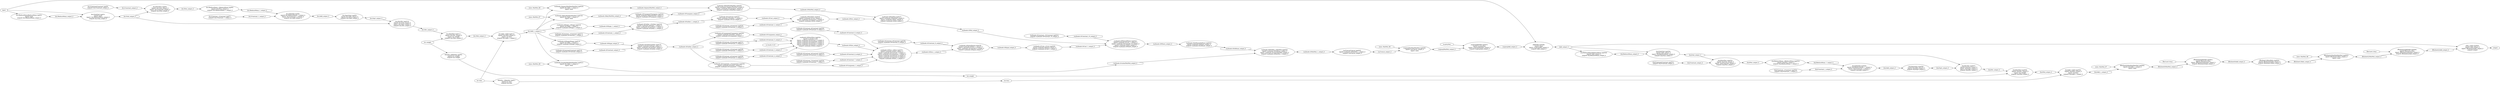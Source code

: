 digraph main_graph {
	graph [bb="0,0,22808,918.21",
		rankdir=LR
	];
	node [label="\N"];
	"Identity_0/Identity (op#0)\n input0 ln1.weight\n output0 ln2.weight"	[URL="javascript:alert('')",
		height=1.1294,
		pos="4154.3,222.66",
		width=3.0838];
	"ln2.weight0"	[height=0.5,
		label="ln2.weight",
		pos="8816.7,101.66",
		shape=octagon,
		width=1.5132];
	"Identity_0/Identity (op#0)\n input0 ln1.weight\n output0 ln2.weight" -> "ln2.weight0"	[pos="e,8761.8,102.69 4232.4,193.56 4328.2,160.08 4497.3,109.66 4647.1,109.66 4647.1,109.66 4647.1,109.66 8111.6,109.66 8346.9,109.66 \
8626.5,105.14 8750.7,102.89"];
	"ln1.weight0"	[height=0.5,
		label="ln1.weight",
		pos="3914.3,446.66",
		shape=octagon,
		width=1.5132];
	"ln1.weight0" -> "Identity_0/Identity (op#0)\n input0 ln1.weight\n output0 ln2.weight"	[pos="e,4112.7,260.83 3934.8,428.33 3971.6,393.71 4052.2,317.79 4104.6,268.5"];
	"/ln1/Mul/Mul (op#11)\n input0 /ln1/Div_output_0\n input1 ln1.weight\n output0 /ln1/Mul_output_0"	[URL="javascript:alert('')",
		height=1.4535,
		pos="4154.3,528.66",
		width=3.29];
	"ln1.weight0" -> "/ln1/Mul/Mul (op#11)\n input0 /ln1/Div_output_0\n input1 ln1.weight\n output0 /ln1/Mul_output_0"	[pos="e,4060,496.51 3953.3,459.74 3979.4,468.72 4015.3,481.09 4049.5,492.88"];
	"/ln2/Mul/Mul (op#58)\n input0 /ln2/Div_output_0\n input1 ln2.weight\n output0 /ln2/Mul_output_0"	[URL="javascript:alert('')",
		height=1.4535,
		pos="18380,143.66",
		width=3.29];
	"ln2.weight0" -> "/ln2/Mul/Mul (op#58)\n input0 /ln2/Div_output_0\n input1 ln2.weight\n output0 /ln2/Mul_output_0"	[pos="e,18267,128.14 8871.3,101.66 8983.9,101.66 9253.2,101.66 9479.1,101.66 9479.1,101.66 9479.1,101.66 17904,101.66 18024,101.66 18160,\
115.09 18256,126.76"];
	"Identity_1/Identity (op#1)\n input0 ln1.bias\n output0 ln2.bias"	[URL="javascript:alert('')",
		height=1.1294,
		pos="4648.1,40.659",
		width=3.0838];
	"ln2.bias0"	[height=0.5,
		label="ln2.bias",
		pos="9143.6,51.659",
		shape=octagon,
		width=1.2054];
	"Identity_1/Identity (op#1)\n input0 ln1.bias\n output0 ln2.bias" -> "ln2.bias0"	[pos="e,9100,51.231 4759.2,42.797 4874.9,44.855 5062,47.659 5223.5,47.659 5223.5,47.659 5223.5,47.659 8468.7,47.659 8699.4,47.659 8974.6,\
50.033 9088.9,51.123"];
	"ln1.bias0"	[height=0.5,
		label="ln1.bias",
		pos="4396.4,52.659",
		shape=octagon,
		width=1.2054];
	"ln1.bias0" -> "Identity_1/Identity (op#1)\n input0 ln1.bias\n output0 ln2.bias"	[pos="e,4537.7,45.916 4440.1,50.609 4464.1,49.456 4495.4,47.951 4526.4,46.463"];
	"/ln1/Add_1/Add (op#12)\n input0 /ln1/Mul_output_0\n input1 ln1.bias\n output0 /ln1/Add_1_output_0"	[URL="javascript:alert('')",
		height=1.4535,
		pos="4648.1,528.66",
		width=3.5552];
	"ln1.bias0" -> "/ln1/Add_1/Add (op#12)\n input0 /ln1/Mul_output_0\n input1 ln1.bias\n output0 /ln1/Add_1_output_0"	[pos="e,4620.2,477.27 4407.1,71.027 4441.2,136.16 4557.6,357.99 4614.8,467.07"];
	"/ln2/Add_1/Add (op#59)\n input0 /ln2/Mul_output_0\n input1 ln2.bias\n output0 /ln2/Add_1_output_0"	[URL="javascript:alert('')",
		height=1.4535,
		pos="18874,143.66",
		width=3.5552];
	"ln2.bias0" -> "/ln2/Add_1/Add (op#59)\n input0 /ln2/Mul_output_0\n input1 ln2.bias\n output0 /ln2/Add_1_output_0"	[pos="e,18768,114.3 9187.5,52.284 9296.8,53.821 9594.5,57.659 9842.7,57.659 9842.7,57.659 9842.7,57.659 18381,57.659 18511,57.659 18658,\
87.138 18757,111.58"];
	"/ln1/ReduceMean/ReduceMean (op#2)\n input0 input\n output0 /ln1/ReduceMean_output_0"	[URL="javascript:alert('')",
		height=1.1294,
		pos="262.03,814.66",
		width=4.4833];
	"/ln1/ReduceMean_output_00"	[height=0.5,
		label="/ln1/ReduceMean_output_0",
		pos="583.15,803.66",
		shape=octagon,
		width=3.4367];
	"/ln1/ReduceMean/ReduceMean (op#2)\n input0 input\n output0 /ln1/ReduceMean_output_0" -> "/ln1/ReduceMean_output_00"	[pos="e,459.29,807.89 422.12,809.17 430.8,808.88 439.49,808.58 448.08,808.28"];
	input0	[height=0.5,
		label=input,
		pos="32.315,814.66",
		shape=octagon,
		width=0.89765];
	input0 -> "/ln1/ReduceMean/ReduceMean (op#2)\n input0 input\n output0 /ln1/ReduceMean_output_0"	[pos="e,100.6,814.66 64.978,814.66 72.196,814.66 80.357,814.66 89.148,814.66"];
	"/ln1/Sub/Sub (op#3)\n input0 input\n input1 /ln1/ReduceMean_output_0\n output0 /ln1/Sub_output_0"	[URL="javascript:alert('')",
		height=1.4535,
		pos="891.01,745.66",
		width=4.115];
	input0 -> "/ln1/Sub/Sub (op#3)\n input0 input\n input1 /ln1/ReduceMean_output_0\n output0 /ln1/Sub_output_0"	[pos="e,754.73,724.67 49.313,798.24 61.987,786.45 80.808,771.48 100.63,764.66 314.93,690.91 581.66,704.49 743.72,723.36"];
	"/Add/Add (op#48)\n input0 input\n input1 /sa/proj/Add_output_0\n output0 /Add_output_0"	[URL="javascript:alert('')",
		height=1.4535,
		pos="13964,446.66",
		width=3.5404];
	input0 -> "/Add/Add (op#48)\n input0 input\n input1 /sa/proj/Add_output_0\n output0 /Add_output_0"	[pos="e,13935,497.75 49.73,830.91 62.479,842.44 81.207,857.17 100.63,864.66 301.25,942.03 367.12,911.66 582.15,911.66 582.15,911.66 582.15,\
911.66 13418,911.66 13664,911.66 13855,633.8 13929,507.66"];
	"/ln1/ReduceMean_output_00" -> "/ln1/Sub/Sub (op#3)\n input0 input\n input1 /ln1/ReduceMean_output_0\n output0 /ln1/Sub_output_0"	[pos="e,759.89,770.33 660.93,789.1 687.65,784.03 718.52,778.18 748.78,772.44"];
	"/ln1/Sub_output_00"	[height=0.5,
		label="/ln1/Sub_output_0",
		pos="1181.1,745.66",
		shape=octagon,
		width=2.3903];
	"/ln1/Sub/Sub (op#3)\n input0 input\n input1 /ln1/ReduceMean_output_0\n output0 /ln1/Sub_output_0" -> "/ln1/Sub_output_00"	[pos="e,1094.8,745.66 1039.4,745.66 1054.4,745.66 1069.3,745.66 1083.6,745.66"];
	"/ln1/Pow/Pow (op#5)\n input0 /ln1/Sub_output_0\n input1 /ln1/Constant_output_0\n output0 /ln1/Pow_output_0"	[URL="javascript:alert('')",
		height=1.4535,
		pos="1454.3,823.66",
		width=3.6436];
	"/ln1/Sub_output_00" -> "/ln1/Pow/Pow (op#5)\n input0 /ln1/Sub_output_0\n input1 /ln1/Constant_output_0\n output0 /ln1/Pow_output_0"	[pos="e,1347.1,793.11 1233.8,760.51 1262.8,768.87 1300.3,779.65 1336.1,789.94"];
	"/ln1/Div/Div (op#10)\n input0 /ln1/Sub_output_0\n input1 /ln1/Sqrt_output_0\n output0 /ln1/Div_output_0"	[URL="javascript:alert('')",
		height=1.4535,
		pos="3676.5,667.66",
		width=3.2311];
	"/ln1/Sub_output_00" -> "/ln1/Div/Div (op#10)\n input0 /ln1/Sub_output_0\n input1 /ln1/Sqrt_output_0\n output0 /ln1/Div_output_0"	[pos="e,3560,667.66 1238.2,731.8 1334.1,709.39 1535.7,667.66 1708.7,667.66 1708.7,667.66 1708.7,667.66 3197,667.66 3316.3,667.66 3452.3,\
667.66 3548.7,667.66"];
	"/ln1/Constant/Constant (op#4)\n output0 /ln1/Constant_output_0"	[URL="javascript:alert('')",
		height=0.80532,
		pos="891.01,844.66",
		width=3.7761];
	"/ln1/Constant_output_00"	[height=0.5,
		label="/ln1/Constant_output_0",
		pos="1181.1,833.66",
		shape=octagon,
		width=2.9443];
	"/ln1/Constant/Constant (op#4)\n output0 /ln1/Constant_output_0" -> "/ln1/Constant_output_00"	[pos="e,1074.8,837.68 1025.1,839.58 1037.9,839.09 1050.7,838.6 1063.3,838.12"];
	"/ln1/Constant_output_00" -> "/ln1/Pow/Pow (op#5)\n input0 /ln1/Sub_output_0\n input1 /ln1/Constant_output_0\n output0 /ln1/Pow_output_0"	[pos="e,1323.2,828.46 1287.4,829.78 1295.5,829.48 1303.7,829.18 1312,828.87"];
	"/ln1/Pow_output_00"	[height=0.5,
		label="/ln1/Pow_output_0",
		pos="1709.7,823.66",
		shape=octagon,
		width=2.4519];
	"/ln1/Pow/Pow (op#5)\n input0 /ln1/Sub_output_0\n input1 /ln1/Constant_output_0\n output0 /ln1/Pow_output_0" -> "/ln1/Pow_output_00"	[pos="e,1621.2,823.66 1585.7,823.66 1593.8,823.66 1601.8,823.66 1609.7,823.66"];
	"/ln1/ReduceMean_1/ReduceMean (op#6)\n input0 /ln1/Pow_output_0\n output0 /ln1/ReduceMean_1_output_0"	[URL="javascript:alert('')",
		height=1.1294,
		pos="2004.9,823.66",
		width=4.7484];
	"/ln1/Pow_output_00" -> "/ln1/ReduceMean_1/ReduceMean (op#6)\n input0 /ln1/Pow_output_0\n output0 /ln1/ReduceMean_1_output_0"	[pos="e,1833.6,823.66 1798.3,823.66 1806.1,823.66 1814.1,823.66 1822.3,823.66"];
	"/ln1/ReduceMean_1_output_00"	[height=0.5,
		label="/ln1/ReduceMean_1_output_0",
		pos="2345.6,812.66",
		shape=octagon,
		width=3.7137];
	"/ln1/ReduceMean_1/ReduceMean (op#6)\n input0 /ln1/Pow_output_0\n output0 /ln1/ReduceMean_1_output_0" -> "/ln1/ReduceMean_1_output_00"	[pos="e,2211.8,816.97 2174.8,818.17 2183.3,817.9 2191.9,817.62 2200.3,817.34"];
	"/ln1/Add/Add (op#8)\n input0 /ln1/ReduceMean_1_output_0\n input1 /ln1/Constant_1_output_0\n output0 /ln1/Add_output_0"	[URL="javascript:alert('')",
		height=1.4535,
		pos="2673,747.66",
		width=4.3801];
	"/ln1/ReduceMean_1_output_00" -> "/ln1/Add/Add (op#8)\n input0 /ln1/ReduceMean_1_output_0\n input1 /ln1/Constant_1_output_0\n output0 /ln1/Add_output_0"	[pos="e,2537.2,774.59 2423.7,797.25 2454.4,791.11 2490.9,783.83 2526.2,776.77"];
	"/ln1/Constant_1/Constant (op#7)\n output0 /ln1/Constant_1_output_0"	[URL="javascript:alert('')",
		height=0.80532,
		pos="2004.9,735.66",
		width=4.0413];
	"/ln1/Constant_1_output_00"	[height=0.5,
		label="/ln1/Constant_1_output_0",
		pos="2345.6,741.66",
		shape=octagon,
		width=3.2213];
	"/ln1/Constant_1/Constant (op#7)\n output0 /ln1/Constant_1_output_0" -> "/ln1/Constant_1_output_00"	[pos="e,2229.3,739.62 2150.1,738.21 2172.6,738.61 2195.7,739.02 2217.8,739.41"];
	"/ln1/Constant_1_output_00" -> "/ln1/Add/Add (op#8)\n input0 /ln1/ReduceMean_1_output_0\n input1 /ln1/Constant_1_output_0\n output0 /ln1/Add_output_0"	[pos="e,2515.1,744.77 2461.8,743.78 2475.4,744.03 2489.5,744.29 2503.7,744.56"];
	"/ln1/Add_output_00"	[height=0.5,
		label="/ln1/Add_output_0",
		pos="2954.4,742.66",
		shape=octagon,
		width=2.4365];
	"/ln1/Add/Add (op#8)\n input0 /ln1/ReduceMean_1_output_0\n input1 /ln1/Constant_1_output_0\n output0 /ln1/Add_output_0" -> "/ln1/Add_output_00"	[pos="e,2866.5,744.21 2830.8,744.85 2839,744.71 2847.1,744.56 2855,744.42"];
	"/ln1/Sqrt/Sqrt (op#9)\n input0 /ln1/Add_output_0\n output0 /ln1/Sqrt_output_0"	[URL="javascript:alert('')",
		height=1.1294,
		pos="3196,739.66",
		width=3.2753];
	"/ln1/Add_output_00" -> "/ln1/Sqrt/Sqrt (op#9)\n input0 /ln1/Add_output_0\n output0 /ln1/Sqrt_output_0"	[pos="e,3077.9,741.12 3042.5,741.57 3050.4,741.47 3058.4,741.37 3066.5,741.27"];
	"/ln1/Sqrt_output_00"	[height=0.5,
		label="/ln1/Sqrt_output_0",
		pos="3437.1,722.66",
		shape=octagon,
		width=2.4211];
	"/ln1/Sqrt/Sqrt (op#9)\n input0 /ln1/Add_output_0\n output0 /ln1/Sqrt_output_0" -> "/ln1/Sqrt_output_00"	[pos="e,3349.6,728.8 3312,731.48 3320.8,730.86 3329.6,730.23 3338.3,729.61"];
	"/ln1/Sqrt_output_00" -> "/ln1/Div/Div (op#10)\n input0 /ln1/Sub_output_0\n input1 /ln1/Sqrt_output_0\n output0 /ln1/Div_output_0"	[pos="e,3572.7,691.49 3496.8,709.06 3516.5,704.5 3539.2,699.24 3561.6,694.03"];
	"/ln1/Div_output_00"	[height=0.5,
		label="/ln1/Div_output_0",
		pos="3914.3,641.66",
		shape=octagon,
		width=2.3749];
	"/ln1/Div/Div (op#10)\n input0 /ln1/Sub_output_0\n input1 /ln1/Sqrt_output_0\n output0 /ln1/Div_output_0" -> "/ln1/Div_output_00"	[pos="e,3833.1,650.5 3789.9,655.27 3800.6,654.09 3811.4,652.9 3821.9,651.74"];
	"/ln1/Div_output_00" -> "/ln1/Mul/Mul (op#11)\n input0 /ln1/Div_output_0\n input1 ln1.weight\n output0 /ln1/Mul_output_0"	[pos="e,4072.7,566.91 3952.8,623.88 3982.2,609.9 4024.5,589.83 4062.6,571.72"];
	"/ln1/Mul_output_00"	[height=0.5,
		label="/ln1/Mul_output_0",
		pos="4396.4,528.66",
		shape=octagon,
		width=2.4365];
	"/ln1/Mul/Mul (op#11)\n input0 /ln1/Div_output_0\n input1 ln1.weight\n output0 /ln1/Mul_output_0" -> "/ln1/Mul_output_00"	[pos="e,4308.5,528.66 4272.9,528.66 4281.1,528.66 4289.2,528.66 4297.3,528.66"];
	"/ln1/Mul_output_00" -> "/ln1/Add_1/Add (op#12)\n input0 /ln1/Mul_output_0\n input1 ln1.bias\n output0 /ln1/Add_1_output_0"	[pos="e,4520,528.66 4484.4,528.66 4492.4,528.66 4500.5,528.66 4508.8,528.66"];
	"/ln1/Add_1_output_00"	[height=0.5,
		label="/ln1/Add_1_output_0",
		pos="4909.8,610.66",
		shape=octagon,
		width=2.7135];
	"/ln1/Add_1/Add (op#12)\n input0 /ln1/Mul_output_0\n input1 ln1.bias\n output0 /ln1/Add_1_output_0" -> "/ln1/Add_1_output_00"	[pos="e,4857.6,594.49 4750.3,560.6 4782.9,570.88 4818,581.97 4846.9,591.09"];
	"/sa/heads.0/Shape/Shape (op#13)\n input0 /ln1/Add_1_output_0\n output0 /sa/heads.0/Shape_output_0"	[URL="javascript:alert('')",
		height=1.1294,
		pos="5224.5,457.66",
		width=4.2476];
	"/ln1/Add_1_output_00" -> "/sa/heads.0/Shape/Shape (op#13)\n input0 /ln1/Add_1_output_0\n output0 /sa/heads.0/Shape_output_0"	[pos="e,5105.3,483.37 4929.4,592.34 4953.7,569.38 4998.4,530.3 5043.5,507.66 5059.5,499.64 5076.9,492.76 5094.4,486.89"];
	"/sa/heads.0/Shape_1/Shape (op#16)\n input0 /ln1/Add_1_output_0\n output0 /sa/heads.0/Shape_1_output_0"	[URL="javascript:alert('')",
		height=1.1294,
		pos="5224.5,633.66",
		width=4.5127];
	"/ln1/Add_1_output_00" -> "/sa/heads.0/Shape_1/Shape (op#16)\n input0 /ln1/Add_1_output_0\n output0 /sa/heads.0/Shape_1_output_0"	[pos="e,5068,622.22 5007.6,617.78 5023.4,618.94 5040,620.16 5056.9,621.4"];
	"/sa/heads.0/key/MatMul/MatMul (op#19)\n input0 /ln1/Add_1_output_0\n input1 onnx"	[URL="javascript:alert('')",
		height=1.1294,
		pos="5224.5,732.66",
		width=4.8073];
	"/ln1/Add_1_output_00" -> "/sa/heads.0/key/MatMul/MatMul (op#19)\n input0 /ln1/Add_1_output_0\n input1 onnx"	[pos="e,5101.6,703.72 4939.6,629.12 4965.8,645.29 5006.1,668.53 5043.5,683.66 5058.6,689.79 5074.8,695.4 5091,700.47"];
	"/sa/heads.0/query/MatMul/MatMul (op#20)\n input0 /ln1/Add_1_output_0\n input1 onnx"	[URL="javascript:alert('')",
		height=1.1294,
		pos="5224.5,831.66",
		width=5.0283];
	"/ln1/Add_1_output_00" -> "/sa/heads.0/query/MatMul/MatMul (op#20)\n input0 /ln1/Add_1_output_0\n input1 onnx"	[pos="e,5082.3,806.41 4933.8,629.1 4955,646.97 4986.3,675.69 5007.5,705.66 5029.3,736.5 5014.6,758.33 5043.5,782.66 5052.1,789.93 5061.8,\
796.13 5071.9,801.42"];
	"/sa/heads.0/value/MatMul/MatMul (op#21)\n input0 /ln1/Add_1_output_0\n input1 onnx"	[URL="javascript:alert('')",
		height=1.1294,
		pos="5224.5,230.66",
		width=4.9989];
	"/ln1/Add_1_output_00" -> "/sa/heads.0/value/MatMul/MatMul (op#21)\n input0 /ln1/Add_1_output_0\n input1 onnx"	[pos="e,5135.4,266.4 4915.3,592.47 4927.9,544.49 4967.9,412.57 5043.5,331.66 5066.3,307.3 5096.3,287.31 5125.2,271.73"];
	"/sa/heads.0/Shape_output_00"	[height=0.5,
		label="/sa/heads.0/Shape_output_0",
		pos="5591.8,449.66",
		shape=octagon,
		width=3.4367];
	"/sa/heads.0/Shape/Shape (op#13)\n input0 /ln1/Add_1_output_0\n output0 /sa/heads.0/Shape_output_0" -> "/sa/heads.0/Shape_output_00"	[pos="e,5467.9,452.35 5377.3,454.34 5403.6,453.76 5430.7,453.16 5456.5,452.6"];
	"/sa/heads.0/Gather/Gather (op#15)\n input0 /sa/heads.0/Shape_output_0\n input1 /sa/heads.0/Constant_output_0\n output0 /sa/heads.0/\
Gather_output_0"	[URL="javascript:alert('')",
		height=1.4535,
		pos="5951.8,405.66",
		width=4.4096];
	"/sa/heads.0/Shape_output_00" -> "/sa/heads.0/Gather/Gather (op#15)\n input0 /sa/heads.0/Shape_output_0\n input1 /sa/heads.0/Constant_output_0\n output0 /sa/heads.0/\
Gather_output_0"	[pos="e,5802.3,423.91 5688.8,437.87 5720.2,434 5756.1,429.58 5791,425.29"];
	"/sa/heads.0/Constant/Constant (op#14)\n output0 /sa/heads.0/Constant_output_0"	[URL="javascript:alert('')",
		height=0.80532,
		pos="5224.5,369.66",
		width=4.5422];
	"/sa/heads.0/Constant_output_00"	[height=0.5,
		label="/sa/heads.0/Constant_output_0",
		pos="5591.8,378.66",
		shape=octagon,
		width=3.7445];
	"/sa/heads.0/Constant/Constant (op#14)\n output0 /sa/heads.0/Constant_output_0" -> "/sa/heads.0/Constant_output_00"	[pos="e,5456.6,375.35 5386.8,373.63 5406.3,374.11 5426.1,374.6 5445.4,375.08"];
	"/sa/heads.0/Constant_output_00" -> "/sa/heads.0/Gather/Gather (op#15)\n input0 /sa/heads.0/Shape_output_0\n input1 /sa/heads.0/Constant_output_0\n output0 /sa/heads.0/\
Gather_output_0"	[pos="e,5796.6,394.03 5716.3,387.97 5738.5,389.65 5762,391.42 5785.2,393.17"];
	"/sa/heads.0/Gather_output_00"	[height=0.5,
		label="/sa/heads.0/Gather_output_0",
		pos="6301.7,405.66",
		shape=octagon,
		width=3.5137];
	"/sa/heads.0/Gather/Gather (op#15)\n input0 /sa/heads.0/Shape_output_0\n input1 /sa/heads.0/Constant_output_0\n output0 /sa/heads.0/\
Gather_output_0" -> "/sa/heads.0/Gather_output_00"	[pos="e,6174.9,405.66 6110.9,405.66 6128.5,405.66 6146.4,405.66 6163.7,405.66"];
	"/sa/heads.0/Unsqueeze/Unsqueeze (op#30)\n input0 /sa/heads.0/Gather_output_0\n output0 /sa/heads.0/Unsqueeze_output_0"	[URL="javascript:alert('')",
		height=1.1294,
		pos="6663.3,544.66",
		width=4.881];
	"/sa/heads.0/Gather_output_00" -> "/sa/heads.0/Unsqueeze/Unsqueeze (op#30)\n input0 /sa/heads.0/Gather_output_0\n output0 /sa/heads.0/Unsqueeze_output_0"	[pos="e,6540.2,515.33 6334.1,424.09 6368.5,443.68 6425.8,474.55 6478,494.66 6494.4,500.97 6511.9,506.81 6529.4,512.1"];
	"/sa/heads.0/Unsqueeze_1/Unsqueeze (op#35)\n input0 /sa/heads.0/Gather_output_0\n output0 /sa/heads.0/Unsqueeze_1_output_0"	[URL="javascript:alert('')",
		height=1.1294,
		pos="6663.3,216.66",
		width=5.1462];
	"/sa/heads.0/Gather_output_00" -> "/sa/heads.0/Unsqueeze_1/Unsqueeze (op#35)\n input0 /sa/heads.0/Gather_output_0\n output0 /sa/heads.0/Unsqueeze_1_output_0"	[pos="e,6530.5,245.37 6320.4,387.47 6350.2,357.85 6413.5,299.23 6478,266.66 6491.2,259.99 6505.5,254.12 6519.9,248.98"];
	"/sa/heads.0/Shape_1_output_00"	[height=0.5,
		label="/sa/heads.0/Shape_1_output_0",
		pos="5591.8,633.66",
		shape=octagon,
		width=3.7137];
	"/sa/heads.0/Shape_1/Shape (op#16)\n input0 /ln1/Add_1_output_0\n output0 /sa/heads.0/Shape_1_output_0" -> "/sa/heads.0/Shape_1_output_00"	[pos="e,5457.9,633.66 5387.3,633.66 5407.1,633.66 5427.1,633.66 5446.5,633.66"];
	"/sa/heads.0/Gather_1/Gather (op#18)\n input0 /sa/heads.0/Shape_1_output_0\n input1 /sa/heads.0/Constant_1_output_0\n output0 /sa/\
heads.0/Gather_1_output_0"	[URL="javascript:alert('')",
		height=1.4535,
		pos="5951.8,633.66",
		width=4.6748];
	"/sa/heads.0/Shape_1_output_00" -> "/sa/heads.0/Gather_1/Gather (op#18)\n input0 /sa/heads.0/Shape_1_output_0\n input1 /sa/heads.0/Constant_1_output_0\n output0 /sa/\
heads.0/Gather_1_output_0"	[pos="e,5783.2,633.66 5725.9,633.66 5740.9,633.66 5756.4,633.66 5771.9,633.66"];
	"/sa/heads.0/Constant_1/Constant (op#17)\n output0 /sa/heads.0/Constant_1_output_0"	[URL="javascript:alert('')",
		height=0.80532,
		pos="5224.5,545.66",
		width=4.8073];
	"/sa/heads.0/Constant_1_output_00"	[height=0.5,
		label="/sa/heads.0/Constant_1_output_0",
		pos="5591.8,562.66",
		shape=octagon,
		width=4.0215];
	"/sa/heads.0/Constant_1/Constant (op#17)\n output0 /sa/heads.0/Constant_1_output_0" -> "/sa/heads.0/Constant_1_output_00"	[pos="e,5446.6,555.95 5391.9,553.4 5406.3,554.07 5420.8,554.75 5435.2,555.41"];
	"/sa/heads.0/Constant_1_output_00" -> "/sa/heads.0/Gather_1/Gather (op#18)\n input0 /sa/heads.0/Shape_1_output_0\n input1 /sa/heads.0/Constant_1_output_0\n output0 /sa/\
heads.0/Gather_1_output_0"	[pos="e,5809.2,605.58 5672.7,578.5 5709.7,585.84 5754.9,594.8 5798,603.35"];
	"/sa/heads.0/Gather_1_output_00"	[height=0.5,
		label="/sa/heads.0/Gather_1_output_0",
		pos="6301.7,673.66",
		shape=octagon,
		width=3.7906];
	"/sa/heads.0/Gather_1/Gather (op#18)\n input0 /sa/heads.0/Shape_1_output_0\n input1 /sa/heads.0/Constant_1_output_0\n output0 /sa/\
heads.0/Gather_1_output_0" -> "/sa/heads.0/Gather_1_output_00"	[pos="e,6196.2,661.65 6110.2,651.76 6135.3,654.65 6161,657.6 6184.9,660.35"];
	"/sa/heads.0/Cast/Cast (op#23)\n input0 /sa/heads.0/Gather_1_output_0\n output0 /sa/heads.0/Cast_output_0"	[URL="javascript:alert('')",
		height=1.1294,
		pos="6663.3,720.66",
		width=4.4538];
	"/sa/heads.0/Gather_1_output_00" -> "/sa/heads.0/Cast/Cast (op#23)\n input0 /sa/heads.0/Gather_1_output_0\n output0 /sa/heads.0/Cast_output_0"	[pos="e,6520,702.06 6400.9,686.5 6434.2,690.85 6472.2,695.81 6508.7,700.59"];
	"/sa/heads.0/key/MatMul_output_00"	[height=0.5,
		label="/sa/heads.0/key/MatMul_output_0",
		pos="5591.8,738.66",
		shape=octagon,
		width=4.1753];
	"/sa/heads.0/key/MatMul/MatMul (op#19)\n input0 /ln1/Add_1_output_0\n input1 onnx" -> "/sa/heads.0/key/MatMul_output_00"	[pos="e,5441.2,736.2 5397.5,735.48 5408.3,735.66 5419.2,735.84 5430,736.02"];
	"onnx::MatMul_870"	[height=0.5,
		label="onnx::MatMul_87",
		pos="4909.8,732.66",
		shape=octagon,
		width=2.3903];
	"onnx::MatMul_870" -> "/sa/heads.0/key/MatMul/MatMul (op#19)\n input0 /ln1/Add_1_output_0\n input1 onnx"	[pos="e,5051,732.66 4996.3,732.66 5009.9,732.66 5024.6,732.66 5039.5,732.66"];
	"/sa/heads.0/Transpose/Transpose (op#22)\n input0 /sa/heads.0/key/MatMul_output_0\n output0 /sa/heads.0/Transpose_output_0"	[URL="javascript:alert('')",
		height=1.1294,
		pos="5951.8,749.66",
		width=4.8221];
	"/sa/heads.0/key/MatMul_output_00" -> "/sa/heads.0/Transpose/Transpose (op#22)\n input0 /sa/heads.0/key/MatMul_output_0\n output0 /sa/heads.0/Transpose_output_0"	[pos="e,5779.4,744.39 5742.6,743.26 5751,743.52 5759.6,743.78 5768.1,744.05"];
	"/sa/heads.0/query/MatMul_output_00"	[height=0.5,
		label="/sa/heads.0/query/MatMul_output_0",
		pos="5951.8,831.66",
		shape=octagon,
		width=4.4062];
	"/sa/heads.0/query/MatMul/MatMul (op#20)\n input0 /ln1/Add_1_output_0\n input1 onnx" -> "/sa/heads.0/query/MatMul_output_00"	[pos="e,5792.7,831.66 5405.7,831.66 5520.6,831.66 5668.5,831.66 5781.2,831.66"];
	"onnx::MatMul_880"	[height=0.5,
		label="onnx::MatMul_88",
		pos="4909.8,831.66",
		shape=octagon,
		width=2.3903];
	"onnx::MatMul_880" -> "/sa/heads.0/query/MatMul/MatMul (op#20)\n input0 /ln1/Add_1_output_0\n input1 onnx"	[pos="e,5043.3,831.66 4996.3,831.66 5007.6,831.66 5019.6,831.66 5031.9,831.66"];
	"/sa/heads.0/MatMul/MatMul (op#26)\n input0 /sa/heads.0/query/MatMul_output_0\n input1 /sa/heads.0/Transpose_output_0\n output0 /\
sa/heads.0/MatMul_output_0"	[URL="javascript:alert('')",
		height=1.4535,
		pos="6663.3,831.66",
		width=5.043];
	"/sa/heads.0/query/MatMul_output_00" -> "/sa/heads.0/MatMul/MatMul (op#26)\n input0 /sa/heads.0/query/MatMul_output_0\n input1 /sa/heads.0/Transpose_output_0\n output0 /\
sa/heads.0/MatMul_output_0"	[pos="e,6481.4,831.66 6110.7,831.66 6216.8,831.66 6357.2,831.66 6469.9,831.66"];
	"/sa/heads.0/value/MatMul_output_00"	[height=0.5,
		label="/sa/heads.0/value/MatMul_output_0",
		pos="10202,214.66",
		shape=octagon,
		width=4.3754];
	"/sa/heads.0/value/MatMul/MatMul (op#21)\n input0 /ln1/Add_1_output_0\n input1 onnx" -> "/sa/heads.0/value/MatMul_output_00"	[pos="e,10105,199.91 5365.4,205.08 5511,180.69 5746.1,147.66 5950.8,147.66 5950.8,147.66 5950.8,147.66 9481.1,147.66 9699.2,147.66 9953,\
178.49 10094,198.33"];
	"onnx::MatMul_890"	[height=0.5,
		label="onnx::MatMul_89",
		pos="4909.8,230.66",
		shape=octagon,
		width=2.3903];
	"onnx::MatMul_890" -> "/sa/heads.0/value/MatMul/MatMul (op#21)\n input0 /ln1/Add_1_output_0\n input1 onnx"	[pos="e,5044.1,230.66 4996.3,230.66 5007.9,230.66 5020.3,230.66 5032.9,230.66"];
	"/sa/heads.0/MatMul_1/MatMul (op#44)\n input0 /sa/heads.0/Softmax_output_0\n input1 /sa/heads.0/value/MatMul_output_0\n output0 /\
sa/heads.0/MatMul_1_output_0"	[URL="javascript:alert('')",
		height=1.4535,
		pos="11545,392.66",
		width=5.0136];
	"/sa/heads.0/value/MatMul_output_00" -> "/sa/heads.0/MatMul_1/MatMul (op#44)\n input0 /sa/heads.0/Softmax_output_0\n input1 /sa/heads.0/value/MatMul_output_0\n output0 /\
sa/heads.0/MatMul_1_output_0"	[pos="e,11380,370.91 10308,228.51 10537,258.94 11086,331.86 11369,369.42"];
	"/sa/heads.0/Transpose_output_00"	[height=0.5,
		label="/sa/heads.0/Transpose_output_0",
		pos="6301.7,767.66",
		shape=octagon,
		width=3.8984];
	"/sa/heads.0/Transpose/Transpose (op#22)\n input0 /sa/heads.0/key/MatMul_output_0\n output0 /sa/heads.0/Transpose_output_0" -> "/sa/heads.0/Transpose_output_00"	[pos="e,6160.9,760.43 6121.6,758.4 6131,758.88 6140.4,759.36 6149.6,759.84"];
	"/sa/heads.0/Transpose_output_00" -> "/sa/heads.0/MatMul/MatMul (op#26)\n input0 /sa/heads.0/query/MatMul_output_0\n input1 /sa/heads.0/Transpose_output_0\n output0 /\
sa/heads.0/MatMul_output_0"	[pos="e,6508,804.2 6387,782.66 6419.9,788.51 6458.7,795.43 6496.8,802.2"];
	"/sa/heads.0/Cast_output_00"	[height=0.5,
		label="/sa/heads.0/Cast_output_0",
		pos="7029.3,714.66",
		shape=octagon,
		width=3.2521];
	"/sa/heads.0/Cast/Cast (op#23)\n input0 /sa/heads.0/Gather_1_output_0\n output0 /sa/heads.0/Cast_output_0" -> "/sa/heads.0/Cast_output_00"	[pos="e,6911.8,716.58 6823.7,718.03 6849.4,717.61 6875.7,717.17 6900.5,716.76"];
	"/sa/heads.0/Pow/Pow (op#25)\n input0 /sa/heads.0/Cast_output_0\n input1 /sa/heads.0/Constant_2_output_0\n output0 /sa/heads.0/Pow_\
output_0"	[URL="javascript:alert('')",
		height=1.4535,
		pos="7383.2,707.66",
		width=4.6748];
	"/sa/heads.0/Cast_output_00" -> "/sa/heads.0/Pow/Pow (op#25)\n input0 /sa/heads.0/Cast_output_0\n input1 /sa/heads.0/Constant_2_output_0\n output0 /sa/heads.0/Pow_\
output_0"	[pos="e,7214.9,710.99 7146.5,712.35 7164.8,711.98 7184.1,711.6 7203.5,711.21"];
	"/sa/heads.0/Constant_2/Constant (op#24)\n output0 /sa/heads.0/Constant_2_output_0"	[URL="javascript:alert('')",
		height=0.80532,
		pos="6663.3,632.66",
		width=4.8073];
	"/sa/heads.0/Constant_2_output_00"	[height=0.5,
		label="/sa/heads.0/Constant_2_output_0",
		pos="7029.3,643.66",
		shape=octagon,
		width=4.0215];
	"/sa/heads.0/Constant_2/Constant (op#24)\n output0 /sa/heads.0/Constant_2_output_0" -> "/sa/heads.0/Constant_2_output_00"	[pos="e,6884.2,639.3 6834,637.79 6847,638.18 6860.1,638.57 6873,638.96"];
	"/sa/heads.0/Constant_2_output_00" -> "/sa/heads.0/Pow/Pow (op#25)\n input0 /sa/heads.0/Cast_output_0\n input1 /sa/heads.0/Constant_2_output_0\n output0 /sa/heads.0/Pow_\
output_0"	[pos="e,7237.1,681.26 7114.6,658.99 7148,665.06 7187.5,672.25 7225.8,679.21"];
	"/sa/heads.0/Pow_output_00"	[height=0.5,
		label="/sa/heads.0/Pow_output_0",
		pos="7745.3,707.66",
		shape=octagon,
		width=3.2521];
	"/sa/heads.0/Pow/Pow (op#25)\n input0 /sa/heads.0/Cast_output_0\n input1 /sa/heads.0/Constant_2_output_0\n output0 /sa/heads.0/Pow_\
output_0" -> "/sa/heads.0/Pow_output_00"	[pos="e,7627.8,707.66 7551.8,707.66 7573.5,707.66 7595.4,707.66 7616.3,707.66"];
	"/sa/heads.0/Mul/Mul (op#27)\n input0 /sa/heads.0/MatMul_output_0\n input1 /sa/heads.0/Pow_output_0\n output0 /sa/heads.0/Mul_output_\
0"	[URL="javascript:alert('')",
		height=1.4535,
		pos="8110.6,707.66",
		width=4.3654];
	"/sa/heads.0/Pow_output_00" -> "/sa/heads.0/Mul/Mul (op#27)\n input0 /sa/heads.0/MatMul_output_0\n input1 /sa/heads.0/Pow_output_0\n output0 /sa/heads.0/Mul_output_\
0"	[pos="e,7953.1,707.66 7862.8,707.66 7887.9,707.66 7915,707.66 7941.7,707.66"];
	"/sa/heads.0/MatMul_output_00"	[height=0.5,
		label="/sa/heads.0/MatMul_output_0",
		pos="7383.2,812.66",
		shape=octagon,
		width=3.6983];
	"/sa/heads.0/MatMul/MatMul (op#26)\n input0 /sa/heads.0/query/MatMul_output_0\n input1 /sa/heads.0/Transpose_output_0\n output0 /\
sa/heads.0/MatMul_output_0" -> "/sa/heads.0/MatMul_output_00"	[pos="e,7249.7,816.16 6844.5,826.89 6966.4,823.66 7125.2,819.46 7238.6,816.46"];
	"/sa/heads.0/MatMul_output_00" -> "/sa/heads.0/Mul/Mul (op#27)\n input0 /sa/heads.0/MatMul_output_0\n input1 /sa/heads.0/Pow_output_0\n output0 /sa/heads.0/Mul_output_\
0"	[pos="e,7965.9,728.46 7476.4,799.31 7596.8,781.88 7809.3,751.12 7954.7,730.09"];
	"/sa/heads.0/Mul_output_00"	[height=0.5,
		label="/sa/heads.0/Mul_output_0",
		pos="8816.7,559.66",
		shape=octagon,
		width=3.2367];
	"/sa/heads.0/Mul/Mul (op#27)\n input0 /sa/heads.0/MatMul_output_0\n input1 /sa/heads.0/Pow_output_0\n output0 /sa/heads.0/Mul_output_\
0" -> "/sa/heads.0/Mul_output_00"	[pos="e,8745.1,574.51 8244.1,679.82 8388.2,649.53 8614,602.07 8734.1,576.81"];
	"/sa/heads.0/Where/Where (op#42)\n input0 /sa/heads.0/Cast_1_output_0\n input1 /sa/heads.0/Constant_10_output_0\n input2 /sa/heads.0/\
Mul_output_0\n output0 /sa/heads.0/Where_output_0"	[URL="javascript:alert('')",
		height=1.7776,
		pos="10202,488.66",
		width=4.8073];
	"/sa/heads.0/Mul_output_00" -> "/sa/heads.0/Where/Where (op#42)\n input0 /sa/heads.0/Cast_1_output_0\n input1 /sa/heads.0/Constant_10_output_0\n input2 /sa/heads.0/\
Mul_output_0\n output0 /sa/heads.0/Where_output_0"	[pos="e,10029,488.62 8909.1,548.04 9006.3,536.19 9164.9,518.34 9302.2,509.66 9549.7,494.02 9836.2,489.71 10018,488.68"];
	"/sa/heads.0/Constant_3/Constant (op#28)\n output0 /sa/heads.0/Constant_3_output_0"	[URL="javascript:alert('')",
		height=0.80532,
		pos="6663.3,380.66",
		width=4.8073];
	"/sa/heads.0/Constant_3_output_00"	[height=0.5,
		label="/sa/heads.0/Constant_3_output_0",
		pos="7029.3,380.66",
		shape=octagon,
		width=4.0215];
	"/sa/heads.0/Constant_3/Constant (op#28)\n output0 /sa/heads.0/Constant_3_output_0" -> "/sa/heads.0/Constant_3_output_00"	[pos="e,6884.2,380.66 6836.7,380.66 6848.8,380.66 6860.9,380.66 6872.8,380.66"];
	"/sa/heads.0/Slice/Slice (op#32)\n input0 sa.heads.0.tril\n input1 /sa/heads.0/Constant_4_output_0\n input2 /sa/heads.0/Unsqueeze_\
output_0\n input3 /sa/heads.0/Constant_3_output_0\n input4 /sa/heads.0/Constant_5_output_0\n output0 /sa/heads.0/Slice_output_0"	[URL="javascript:alert('')",
		height=2.4258,
		pos="7383.2,472.66",
		width=4.6748];
	"/sa/heads.0/Constant_3_output_00" -> "/sa/heads.0/Slice/Slice (op#32)\n input0 sa.heads.0.tril\n input1 /sa/heads.0/Constant_4_output_0\n input2 /sa/heads.0/Unsqueeze_\
output_0\n input3 /sa/heads.0/Constant_3_output_0\n input4 /sa/heads.0/Constant_5_output_0\n output0 /sa/heads.0/Slice_output_0"	[pos="e,7240.4,425.93 7118.5,395.53 7137,399.11 7156.2,403.21 7174.1,407.66 7192.1,412.15 7210.9,417.31 7229.5,422.72"];
	"/sa/heads.0/Constant_4/Constant (op#29)\n output0 /sa/heads.0/Constant_4_output_0"	[URL="javascript:alert('')",
		height=0.80532,
		pos="6663.3,304.66",
		width=4.8073];
	"/sa/heads.0/Constant_4_output_00"	[height=0.5,
		label="/sa/heads.0/Constant_4_output_0",
		pos="7029.3,315.66",
		shape=octagon,
		width=4.0215];
	"/sa/heads.0/Constant_4/Constant (op#29)\n output0 /sa/heads.0/Constant_4_output_0" -> "/sa/heads.0/Constant_4_output_00"	[pos="e,6884.2,311.3 6834,309.79 6847,310.18 6860.1,310.57 6873,310.96"];
	"/sa/heads.0/Constant_4_output_00" -> "/sa/heads.0/Slice/Slice (op#32)\n input0 sa.heads.0.tril\n input1 /sa/heads.0/Constant_4_output_0\n input2 /sa/heads.0/Unsqueeze_\
output_0\n input3 /sa/heads.0/Constant_3_output_0\n input4 /sa/heads.0/Constant_5_output_0\n output0 /sa/heads.0/Slice_output_0"	[pos="e,7266.4,409.31 7108.7,331.68 7130.3,337.35 7153.5,344.63 7174.1,353.66 7191.5,361.29 7193.8,366.92 7210.1,376.66 7225.1,385.6 7240.9,\
394.78 7256.6,403.75"];
	"/sa/heads.0/Unsqueeze_output_00"	[height=0.5,
		label="/sa/heads.0/Unsqueeze_output_0",
		pos="7029.3,543.66",
		shape=octagon,
		width=3.9753];
	"/sa/heads.0/Unsqueeze/Unsqueeze (op#30)\n input0 /sa/heads.0/Gather_output_0\n output0 /sa/heads.0/Unsqueeze_output_0" -> "/sa/heads.0/Unsqueeze_output_00"	[pos="e,6885.8,544.05 6839.4,544.18 6851.1,544.15 6862.8,544.11 6874.3,544.08"];
	"/sa/heads.0/Unsqueeze_output_00" -> "/sa/heads.0/Slice/Slice (op#32)\n input0 sa.heads.0.tril\n input1 /sa/heads.0/Constant_4_output_0\n input2 /sa/heads.0/Unsqueeze_\
output_0\n input3 /sa/heads.0/Constant_3_output_0\n input4 /sa/heads.0/Constant_5_output_0\n output0 /sa/heads.0/Slice_output_0"	[pos="e,7226.5,505.02 7111.3,528.05 7131.8,524.06 7153.8,519.74 7174.1,515.66 7187.5,512.97 7201.4,510.15 7215.4,507.31"];
	"/sa/heads.0/Constant_5/Constant (op#31)\n output0 /sa/heads.0/Constant_5_output_0"	[URL="javascript:alert('')",
		height=0.80532,
		pos="6663.3,456.66",
		width=4.8073];
	"/sa/heads.0/Constant_5_output_00"	[height=0.5,
		label="/sa/heads.0/Constant_5_output_0",
		pos="7029.3,488.66",
		shape=octagon,
		width=4.0215];
	"/sa/heads.0/Constant_5/Constant (op#31)\n output0 /sa/heads.0/Constant_5_output_0" -> "/sa/heads.0/Constant_5_output_00"	[pos="e,6906.7,477.96 6817.6,470.14 6843.5,472.41 6870.2,474.76 6895.5,476.99"];
	"/sa/heads.0/Constant_5_output_00" -> "/sa/heads.0/Slice/Slice (op#32)\n input0 sa.heads.0.tril\n input1 /sa/heads.0/Constant_4_output_0\n input2 /sa/heads.0/Unsqueeze_\
output_0\n input3 /sa/heads.0/Constant_3_output_0\n input4 /sa/heads.0/Constant_5_output_0\n output0 /sa/heads.0/Slice_output_0"	[pos="e,7215,480.26 7174.4,482.1 7184.1,481.67 7193.8,481.22 7203.6,480.78"];
	"/sa/heads.0/Slice_output_00"	[height=0.5,
		label="/sa/heads.0/Slice_output_0",
		pos="7745.3,432.66",
		shape=octagon,
		width=3.3136];
	"/sa/heads.0/Slice/Slice (op#32)\n input0 sa.heads.0.tril\n input1 /sa/heads.0/Constant_4_output_0\n input2 /sa/heads.0/Unsqueeze_\
output_0\n input3 /sa/heads.0/Constant_3_output_0\n input4 /sa/heads.0/Constant_5_output_0\n output0 /sa/heads.0/Slice_output_0" -> "/sa/heads.0/Slice_output_00"	[pos="e,7646,443.58 7548.2,454.44 7577.5,451.18 7607.5,447.86 7634.8,444.82"];
	"sa.heads.0.tril0"	[height=0.5,
		label="sa.heads.0.tril",
		pos="7029.3,434.66",
		shape=octagon,
		width=1.8825];
	"sa.heads.0.tril0" -> "/sa/heads.0/Slice/Slice (op#32)\n input0 sa.heads.0.tril\n input1 /sa/heads.0/Constant_4_output_0\n input2 /sa/heads.0/Unsqueeze_\
output_0\n input3 /sa/heads.0/Constant_3_output_0\n input4 /sa/heads.0/Constant_5_output_0\n output0 /sa/heads.0/Slice_output_0"	[pos="e,7217.9,454.92 7097.3,441.9 7128.7,445.28 7167.7,449.49 7206.6,453.7"];
	"/sa/heads.0/Slice_1/Slice (op#37)\n input0 /sa/heads.0/Slice_output_0\n input1 /sa/heads.0/Constant_7_output_0\n input2 /sa/heads.0/\
Unsqueeze_1_output_0\n input3 /sa/heads.0/Constant_6_output_0\n input4 /sa/heads.0/Constant_8_output_0\n output0 /sa/heads.0/Slice_\
1_output_0"	[URL="javascript:alert('')",
		height=2.4258,
		pos="8110.6,338.66",
		width=4.8957];
	"/sa/heads.0/Slice_output_00" -> "/sa/heads.0/Slice_1/Slice (op#37)\n input0 /sa/heads.0/Slice_output_0\n input1 /sa/heads.0/Constant_7_output_0\n input2 /sa/heads.0/\
Unsqueeze_1_output_0\n input3 /sa/heads.0/Constant_6_output_0\n input4 /sa/heads.0/Constant_8_output_0\n output0 /sa/heads.0/Slice_\
1_output_0"	[pos="e,7953.8,378.97 7809.2,416.39 7846.3,406.79 7895.2,394.14 7942.7,381.84"];
	"/sa/heads.0/Constant_6/Constant (op#33)\n output0 /sa/heads.0/Constant_6_output_0"	[URL="javascript:alert('')",
		height=0.80532,
		pos="7383.2,338.66",
		width=4.8073];
	"/sa/heads.0/Constant_6_output_00"	[height=0.5,
		label="/sa/heads.0/Constant_6_output_0",
		pos="7745.3,338.66",
		shape=octagon,
		width=4.0215];
	"/sa/heads.0/Constant_6/Constant (op#33)\n output0 /sa/heads.0/Constant_6_output_0" -> "/sa/heads.0/Constant_6_output_00"	[pos="e,7600,338.66 7556.6,338.66 7567.3,338.66 7578,338.66 7588.6,338.66"];
	"/sa/heads.0/Constant_6_output_00" -> "/sa/heads.0/Slice_1/Slice (op#37)\n input0 /sa/heads.0/Slice_output_0\n input1 /sa/heads.0/Constant_7_output_0\n input2 /sa/heads.0/\
Unsqueeze_1_output_0\n input3 /sa/heads.0/Constant_6_output_0\n input4 /sa/heads.0/Constant_8_output_0\n output0 /sa/heads.0/Slice_\
1_output_0"	[pos="e,7934.1,338.66 7890.4,338.66 7901.1,338.66 7911.9,338.66 7922.8,338.66"];
	"/sa/heads.0/Constant_7/Constant (op#34)\n output0 /sa/heads.0/Constant_7_output_0"	[URL="javascript:alert('')",
		height=0.80532,
		pos="7383.2,262.66",
		width=4.8073];
	"/sa/heads.0/Constant_7_output_00"	[height=0.5,
		label="/sa/heads.0/Constant_7_output_0",
		pos="7745.3,278.66",
		shape=octagon,
		width=4.0215];
	"/sa/heads.0/Constant_7/Constant (op#34)\n output0 /sa/heads.0/Constant_7_output_0" -> "/sa/heads.0/Constant_7_output_00"	[pos="e,7600.1,272.25 7551.1,270.07 7563.6,270.63 7576.2,271.19 7588.7,271.74"];
	"/sa/heads.0/Constant_7_output_00" -> "/sa/heads.0/Slice_1/Slice (op#37)\n input0 /sa/heads.0/Slice_output_0\n input1 /sa/heads.0/Constant_7_output_0\n input2 /sa/heads.0/\
Unsqueeze_1_output_0\n input3 /sa/heads.0/Constant_6_output_0\n input4 /sa/heads.0/Constant_8_output_0\n output0 /sa/heads.0/Slice_\
1_output_0"	[pos="e,7942.9,311.13 7835.2,293.34 7864.4,298.17 7898.1,303.72 7931.6,309.25"];
	"/sa/heads.0/Unsqueeze_1_output_00"	[height=0.5,
		label="/sa/heads.0/Unsqueeze_1_output_0",
		pos="7745.3,212.66",
		shape=octagon,
		width=4.2523];
	"/sa/heads.0/Unsqueeze_1/Unsqueeze (op#35)\n input0 /sa/heads.0/Gather_output_0\n output0 /sa/heads.0/Unsqueeze_1_output_0" -> "/sa/heads.0/Unsqueeze_1_output_00"	[pos="e,7592,213.22 6848.7,215.98 7054.4,215.21 7383.9,213.99 7580.7,213.26"];
	"/sa/heads.0/Unsqueeze_1_output_00" -> "/sa/heads.0/Slice_1/Slice (op#37)\n input0 /sa/heads.0/Slice_output_0\n input1 /sa/heads.0/Constant_7_output_0\n input2 /sa/heads.0/\
Unsqueeze_1_output_0\n input3 /sa/heads.0/Constant_6_output_0\n input4 /sa/heads.0/Constant_8_output_0\n output0 /sa/heads.0/Slice_\
1_output_0"	[pos="e,7977.7,281.03 7821.2,229.65 7846,235.86 7873.6,243.41 7898.4,251.66 7920.9,259.14 7944.4,267.88 7967.3,276.88"];
	"/sa/heads.0/Constant_8/Constant (op#36)\n output0 /sa/heads.0/Constant_8_output_0"	[URL="javascript:alert('')",
		height=0.80532,
		pos="7383.2,606.66",
		width=4.8073];
	"/sa/heads.0/Constant_8_output_00"	[height=0.5,
		label="/sa/heads.0/Constant_8_output_0",
		pos="7745.3,546.66",
		shape=octagon,
		width=4.0215];
	"/sa/heads.0/Constant_8/Constant (op#36)\n output0 /sa/heads.0/Constant_8_output_0" -> "/sa/heads.0/Constant_8_output_00"	[pos="e,7655.6,561.44 7507.3,586.14 7552,578.69 7601.9,570.38 7644.4,563.31"];
	"/sa/heads.0/Constant_8_output_00" -> "/sa/heads.0/Slice_1/Slice (op#37)\n input0 /sa/heads.0/Slice_output_0\n input1 /sa/heads.0/Constant_7_output_0\n input2 /sa/heads.0/\
Unsqueeze_1_output_0\n input3 /sa/heads.0/Constant_6_output_0\n input4 /sa/heads.0/Constant_8_output_0\n output0 /sa/heads.0/Slice_\
1_output_0"	[pos="e,7989.4,402.32 7780.3,528.31 7811.5,511.25 7858.7,484.75 7898.4,459.66 7914.9,449.26 7917.8,444.91 7934.4,434.66 7948.9,425.66 \
7964.4,416.58 7979.8,407.76"];
	"/sa/heads.0/Slice_1_output_00"	[height=0.5,
		label="/sa/heads.0/Slice_1_output_0",
		pos="8467.7,361.66",
		shape=octagon,
		width=3.5906];
	"/sa/heads.0/Slice_1/Slice (op#37)\n input0 /sa/heads.0/Slice_output_0\n input1 /sa/heads.0/Constant_7_output_0\n input2 /sa/heads.0/\
Unsqueeze_1_output_0\n input3 /sa/heads.0/Constant_6_output_0\n input4 /sa/heads.0/Constant_8_output_0\n output0 /sa/heads.0/Slice_\
1_output_0" -> "/sa/heads.0/Slice_1_output_00"	[pos="e,8340.2,353.46 8285.8,349.94 8300.2,350.88 8314.7,351.82 8328.9,352.73"];
	"/sa/heads.0/Equal/Equal (op#39)\n input0 /sa/heads.0/Slice_1_output_0\n input1 /sa/heads.0/Constant_9_output_0\n output0 /sa/heads.0/\
Equal_output_0"	[URL="javascript:alert('')",
		height=1.4535,
		pos="8816.7,421.66",
		width=4.6748];
	"/sa/heads.0/Slice_1_output_00" -> "/sa/heads.0/Equal/Equal (op#39)\n input0 /sa/heads.0/Slice_1_output_0\n input1 /sa/heads.0/Constant_9_output_0\n output0 /sa/heads.0/\
Equal_output_0"	[pos="e,8668.8,396.27 8551.3,375.95 8583.2,381.47 8620.8,387.96 8657.5,394.3"];
	"/sa/heads.0/Constant_9/Constant (op#38)\n output0 /sa/heads.0/Constant_9_output_0"	[URL="javascript:alert('')",
		height=0.80532,
		pos="8110.6,472.66",
		width=4.8073];
	"/sa/heads.0/Constant_9_output_00"	[height=0.5,
		label="/sa/heads.0/Constant_9_output_0",
		pos="8467.7,438.66",
		shape=octagon,
		width=4.0215];
	"/sa/heads.0/Constant_9/Constant (op#38)\n output0 /sa/heads.0/Constant_9_output_0" -> "/sa/heads.0/Constant_9_output_00"	[pos="e,8349.3,449.89 8261.9,458.26 8287.3,455.84 8313.4,453.34 8338.1,450.97"];
	"/sa/heads.0/Constant_9_output_00" -> "/sa/heads.0/Equal/Equal (op#39)\n input0 /sa/heads.0/Slice_1_output_0\n input1 /sa/heads.0/Constant_9_output_0\n output0 /sa/heads.0/\
Equal_output_0"	[pos="e,8650.1,429.77 8612.8,431.6 8621.4,431.18 8630,430.75 8638.7,430.33"];
	"/sa/heads.0/Equal_output_00"	[height=0.5,
		label="/sa/heads.0/Equal_output_0",
		pos="9143.6,421.66",
		shape=octagon,
		width=3.4059];
	"/sa/heads.0/Equal/Equal (op#39)\n input0 /sa/heads.0/Slice_1_output_0\n input1 /sa/heads.0/Constant_9_output_0\n output0 /sa/heads.0/\
Equal_output_0" -> "/sa/heads.0/Equal_output_00"	[pos="e,9020.9,421.66 8985.4,421.66 8993.5,421.66 9001.6,421.66 9009.6,421.66"];
	"/sa/heads.0/Cast_1/Cast (op#40)\n input0 /sa/heads.0/Equal_output_0\n output0 /sa/heads.0/Cast_1_output_0"	[URL="javascript:alert('')",
		height=1.1294,
		pos="9480.1,421.66",
		width=4.3359];
	"/sa/heads.0/Equal_output_00" -> "/sa/heads.0/Cast_1/Cast (op#40)\n input0 /sa/heads.0/Equal_output_0\n output0 /sa/heads.0/Cast_1_output_0"	[pos="e,9323.5,421.66 9266.3,421.66 9281.3,421.66 9296.7,421.66 9312.2,421.66"];
	"/sa/heads.0/Cast_1_output_00"	[height=0.5,
		label="/sa/heads.0/Cast_1_output_0",
		pos="9843.7,432.66",
		shape=octagon,
		width=3.529];
	"/sa/heads.0/Cast_1/Cast (op#40)\n input0 /sa/heads.0/Equal_output_0\n output0 /sa/heads.0/Cast_1_output_0" -> "/sa/heads.0/Cast_1_output_00"	[pos="e,9716.3,428.81 9635.5,426.36 9658.5,427.06 9682.2,427.78 9704.9,428.47"];
	"/sa/heads.0/Cast_1_output_00" -> "/sa/heads.0/Where/Where (op#42)\n input0 /sa/heads.0/Cast_1_output_0\n input1 /sa/heads.0/Constant_10_output_0\n input2 /sa/heads.0/\
Mul_output_0\n output0 /sa/heads.0/Where_output_0"	[pos="e,10043,463.74 9931,446.21 9961.4,450.98 9996.6,456.5 10031,461.97"];
	"/sa/heads.0/Constant_10/Constant (op#41)\n output0 /sa/heads.0/Constant_10_output_0"	[URL="javascript:alert('')",
		height=0.80532,
		pos="9480.1,547.66",
		width=4.9399];
	"/sa/heads.0/Constant_10_output_00"	[height=0.5,
		label="/sa/heads.0/Constant_10_output_0",
		pos="9843.7,542.66",
		shape=octagon,
		width=4.16];
	"/sa/heads.0/Constant_10/Constant (op#41)\n output0 /sa/heads.0/Constant_10_output_0" -> "/sa/heads.0/Constant_10_output_00"	[pos="e,9693.5,544.72 9657.6,545.22 9665.8,545.1 9674,544.99 9682.1,544.88"];
	"/sa/heads.0/Constant_10_output_00" -> "/sa/heads.0/Where/Where (op#42)\n input0 /sa/heads.0/Cast_1_output_0\n input1 /sa/heads.0/Constant_10_output_0\n input2 /sa/heads.0/\
Mul_output_0\n output0 /sa/heads.0/Where_output_0"	[pos="e,10042,512.82 9939.8,528.26 9967.9,524.01 9999.5,519.23 10031,514.49"];
	"/sa/heads.0/Where_output_00"	[height=0.5,
		label="/sa/heads.0/Where_output_0",
		pos="10538,479.66",
		shape=octagon,
		width=3.5137];
	"/sa/heads.0/Where/Where (op#42)\n input0 /sa/heads.0/Cast_1_output_0\n input1 /sa/heads.0/Constant_10_output_0\n input2 /sa/heads.0/\
Mul_output_0\n output0 /sa/heads.0/Where_output_0" -> "/sa/heads.0/Where_output_00"	[pos="e,10411,483.05 10375,484.03 10383,483.8 10392,483.58 10400,483.36"];
	"/sa/heads.0/Softmax/Softmax (op#43)\n input0 /sa/heads.0/Where_output_0\n output0 /sa/heads.0/Softmax_output_0"	[URL="javascript:alert('')",
		height=1.1294,
		pos="10863,436.66",
		width=4.5127];
	"/sa/heads.0/Where_output_00" -> "/sa/heads.0/Softmax/Softmax (op#43)\n input0 /sa/heads.0/Where_output_0\n output0 /sa/heads.0/Softmax_output_0"	[pos="e,10719,455.71 10632,467.22 10656,464.09 10682,460.64 10708,457.23"];
	"/sa/heads.0/Softmax_output_00"	[height=0.5,
		label="/sa/heads.0/Softmax_output_0",
		pos="11195,414.66",
		shape=octagon,
		width=3.7137];
	"/sa/heads.0/Softmax/Softmax (op#43)\n input0 /sa/heads.0/Where_output_0\n output0 /sa/heads.0/Softmax_output_0" -> "/sa/heads.0/Softmax_output_00"	[pos="e,11066,423.19 11020,426.24 11032,425.47 11043,424.7 11055,423.94"];
	"/sa/heads.0/Softmax_output_00" -> "/sa/heads.0/MatMul_1/MatMul (op#44)\n input0 /sa/heads.0/Softmax_output_0\n input1 /sa/heads.0/value/MatMul_output_0\n output0 /\
sa/heads.0/MatMul_1_output_0"	[pos="e,11369,403.77 11326,406.44 11336,405.79 11347,405.14 11357,404.48"];
	"/sa/heads.0/MatMul_1_output_00"	[height=0.5,
		label="/sa/heads.0/MatMul_1_output_0",
		pos="11905,392.66",
		shape=octagon,
		width=3.9753];
	"/sa/heads.0/MatMul_1/MatMul (op#44)\n input0 /sa/heads.0/Softmax_output_0\n input1 /sa/heads.0/value/MatMul_output_0\n output0 /\
sa/heads.0/MatMul_1_output_0" -> "/sa/heads.0/MatMul_1_output_00"	[pos="e,11761,392.66 11726,392.66 11734,392.66 11742,392.66 11750,392.66"];
	"/sa/Concat/Concat (op#45)\n input0 /sa/heads.0/MatMul_1_output_0\n output0 /sa/Concat_output_0"	[URL="javascript:alert('')",
		height=1.1294,
		pos="12251,392.66",
		width=4.6306];
	"/sa/heads.0/MatMul_1_output_00" -> "/sa/Concat/Concat (op#45)\n input0 /sa/heads.0/MatMul_1_output_0\n output0 /sa/Concat_output_0"	[pos="e,12084,392.66 12048,392.66 12056,392.66 12064,392.66 12072,392.66"];
	"/sa/Concat_output_00"	[height=0.5,
		label="/sa/Concat_output_0",
		pos="12548,392.66",
		shape=octagon,
		width=2.6211];
	"/sa/Concat/Concat (op#45)\n input0 /sa/heads.0/MatMul_1_output_0\n output0 /sa/Concat_output_0" -> "/sa/Concat_output_00"	[pos="e,12453,392.66 12418,392.66 12426,392.66 12434,392.66 12442,392.66"];
	"/sa/proj/MatMul/MatMul (op#46)\n input0 /sa/Concat_output_0\n input1 onnx"	[URL="javascript:alert('')",
		height=1.1294,
		pos="12821,419.66",
		width=3.9677];
	"/sa/Concat_output_00" -> "/sa/proj/MatMul/MatMul (op#46)\n input0 /sa/Concat_output_0\n input1 onnx"	[pos="e,12686,406.31 12637,401.46 12649,402.66 12662,403.92 12675,405.19"];
	"/sa/proj/MatMul_output_00"	[height=0.5,
		label="/sa/proj/MatMul_output_0",
		pos="13119,419.66",
		shape=octagon,
		width=3.2982];
	"/sa/proj/MatMul/MatMul (op#46)\n input0 /sa/Concat_output_0\n input1 onnx" -> "/sa/proj/MatMul_output_00"	[pos="e,12999,419.66 12964,419.66 12972,419.66 12980,419.66 12988,419.66"];
	"onnx::MatMul_960"	[height=0.5,
		label="onnx::MatMul_96",
		pos="12548,446.66",
		shape=octagon,
		width=2.3903];
	"onnx::MatMul_960" -> "/sa/proj/MatMul/MatMul (op#46)\n input0 /sa/Concat_output_0\n input1 onnx"	[pos="e,12685,433.05 12632,438.37 12646,437.03 12660,435.6 12674,434.16"];
	"/sa/proj/Add/Add (op#47)\n input0 sa.proj.bias\n input1 /sa/proj/MatMul_output_0\n output0 /sa/proj/Add_output_0"	[URL="javascript:alert('')",
		height=1.4535,
		pos="13417,446.66",
		width=3.9824];
	"/sa/proj/MatMul_output_00" -> "/sa/proj/Add/Add (op#47)\n input0 sa.proj.bias\n input1 /sa/proj/MatMul_output_0\n output0 /sa/proj/Add_output_0"	[pos="e,13277,434.02 13226,429.33 13239,430.52 13252,431.75 13266,432.98"];
	"/sa/proj/Add_output_00"	[height=0.5,
		label="/sa/proj/Add_output_0",
		pos="13698,446.66",
		shape=octagon,
		width=2.8366];
	"/sa/proj/Add/Add (op#47)\n input0 sa.proj.bias\n input1 /sa/proj/MatMul_output_0\n output0 /sa/proj/Add_output_0" -> "/sa/proj/Add_output_00"	[pos="e,13596,446.66 13560,446.66 13568,446.66 13576,446.66 13584,446.66"];
	"sa.proj.bias0"	[height=0.5,
		label="sa.proj.bias",
		pos="13119,473.66",
		shape=octagon,
		width=1.6055];
	"sa.proj.bias0" -> "/sa/proj/Add/Add (op#47)\n input0 sa.proj.bias\n input1 /sa/proj/MatMul_output_0\n output0 /sa/proj/Add_output_0"	[pos="e,13277,459.3 13177,468.45 13202,466.11 13234,463.22 13266,460.32"];
	"/sa/proj/Add_output_00" -> "/Add/Add (op#48)\n input0 input\n input1 /sa/proj/Add_output_0\n output0 /Add_output_0"	[pos="e,13836,446.66 13801,446.66 13809,446.66 13817,446.66 13825,446.66"];
	"/Add_output_00"	[height=0.5,
		label="/Add_output_0",
		pos="14199,427.66",
		shape=octagon,
		width=2.0056];
	"/Add/Add (op#48)\n input0 input\n input1 /sa/proj/Add_output_0\n output0 /Add_output_0" -> "/Add_output_00"	[pos="e,14127,433.47 14089,436.55 14098,435.81 14107,435.09 14116,434.38"];
	"/ln2/ReduceMean/ReduceMean (op#49)\n input0 /Add_output_0\n output0 /ln2/ReduceMean_output_0"	[URL="javascript:alert('')",
		height=1.1294,
		pos="14474,339.66",
		width=4.6158];
	"/Add_output_00" -> "/ln2/ReduceMean/ReduceMean (op#49)\n input0 /Add_output_0\n output0 /ln2/ReduceMean_output_0"	[pos="e,14372,372.19 14245,413.23 14277,403.02 14320,388.87 14361,375.69"];
	"/ln2/Sub/Sub (op#50)\n input0 /Add_output_0\n input1 /ln2/ReduceMean_output_0\n output0 /ln2/Sub_output_0"	[URL="javascript:alert('')",
		height=1.4535,
		pos="15108,339.66",
		width=4.115];
	"/Add_output_00" -> "/ln2/Sub/Sub (op#50)\n input0 /Add_output_0\n input1 /ln2/ReduceMean_output_0\n output0 /ln2/Sub_output_0"	[pos="e,14971,360.58 14272,423.11 14402,414.51 14685,394.22 14923,366.66 14935,365.29 14947,363.74 14960,362.11"];
	"/Add_1/Add (op#65)\n input0 /Add_output_0\n input1 /ffwd/net/2/Add_output_0\n output0 output"	[URL="javascript:alert('')",
		height=1.4535,
		pos="22556,406.66",
		width=3.9235];
	"/Add_output_00" -> "/Add_1/Add (op#65)\n input0 /Add_output_0\n input1 /ffwd/net/2/Add_output_0\n output0 output"	[pos="e,22420,420.82 14272,431.39 14384,436.92 14608,446.66 14799,446.66 14799,446.66 14799,446.66 21954,446.66 22109,446.66 22287,433.18 \
22409,421.87"];
	"/ln2/ReduceMean_output_00"	[height=0.5,
		label="/ln2/ReduceMean_output_0",
		pos="14800,339.66",
		shape=octagon,
		width=3.4367];
	"/ln2/ReduceMean/ReduceMean (op#49)\n input0 /Add_output_0\n output0 /ln2/ReduceMean_output_0" -> "/ln2/ReduceMean_output_00"	[pos="e,14676,339.66 14640,339.66 14648,339.66 14656,339.66 14664,339.66"];
	"/ln2/ReduceMean_output_00" -> "/ln2/Sub/Sub (op#50)\n input0 /Add_output_0\n input1 /ln2/ReduceMean_output_0\n output0 /ln2/Sub_output_0"	[pos="e,14959,339.66 14924,339.66 14932,339.66 14940,339.66 14948,339.66"];
	"/ln2/Sub_output_00"	[height=0.5,
		label="/ln2/Sub_output_0",
		pos="15398,320.66",
		shape=octagon,
		width=2.3903];
	"/ln2/Sub/Sub (op#50)\n input0 /Add_output_0\n input1 /ln2/ReduceMean_output_0\n output0 /ln2/Sub_output_0" -> "/ln2/Sub_output_00"	[pos="e,15311,326.3 15253,330.1 15269,329.06 15285,328.03 15300,327.04"];
	"/ln2/Pow/Pow (op#52)\n input0 /ln2/Sub_output_0\n input1 /ln2/Constant_output_0\n output0 /ln2/Pow_output_0"	[URL="javascript:alert('')",
		height=1.4535,
		pos="15671,240.66",
		width=3.6436];
	"/ln2/Sub_output_00" -> "/ln2/Pow/Pow (op#52)\n input0 /ln2/Sub_output_0\n input1 /ln2/Constant_output_0\n output0 /ln2/Pow_output_0"	[pos="e,15565,271.71 15450,305.61 15479,296.92 15517,285.61 15554,274.87"];
	"/ln2/Div/Div (op#57)\n input0 /ln2/Sub_output_0\n input1 /ln2/Sqrt_output_0\n output0 /ln2/Div_output_0"	[URL="javascript:alert('')",
		height=1.4535,
		pos="17903,186.66",
		width=3.2311];
	"/ln2/Sub_output_00" -> "/ln2/Div/Div (op#57)\n input0 /ln2/Sub_output_0\n input1 /ln2/Sqrt_output_0\n output0 /ln2/Div_output_0"	[pos="e,17821,223.99 15484,320.66 15588,320.66 15770,320.66 15925,320.66 15925,320.66 15925,320.66 17423,320.66 17562,320.66 17715,267.68 \
17810,228.35"];
	"/ln2/Constant/Constant (op#51)\n output0 /ln2/Constant_output_0"	[URL="javascript:alert('')",
		height=0.80532,
		pos="15108,240.66",
		width=3.7761];
	"/ln2/Constant_output_00"	[height=0.5,
		label="/ln2/Constant_output_0",
		pos="15398,240.66",
		shape=octagon,
		width=2.9443];
	"/ln2/Constant/Constant (op#51)\n output0 /ln2/Constant_output_0" -> "/ln2/Constant_output_00"	[pos="e,15291,240.66 15244,240.66 15256,240.66 15268,240.66 15280,240.66"];
	"/ln2/Constant_output_00" -> "/ln2/Pow/Pow (op#52)\n input0 /ln2/Sub_output_0\n input1 /ln2/Constant_output_0\n output0 /ln2/Pow_output_0"	[pos="e,15539,240.66 15504,240.66 15512,240.66 15520,240.66 15528,240.66"];
	"/ln2/Pow_output_00"	[height=0.5,
		label="/ln2/Pow_output_0",
		pos="15926,243.66",
		shape=octagon,
		width=2.4519];
	"/ln2/Pow/Pow (op#52)\n input0 /ln2/Sub_output_0\n input1 /ln2/Constant_output_0\n output0 /ln2/Pow_output_0" -> "/ln2/Pow_output_00"	[pos="e,15838,242.62 15802,242.2 15810,242.3 15818,242.39 15826,242.49"];
	"/ln2/ReduceMean_1/ReduceMean (op#53)\n input0 /ln2/Pow_output_0\n output0 /ln2/ReduceMean_1_output_0"	[URL="javascript:alert('')",
		height=1.1294,
		pos="16226,246.66",
		width=4.881];
	"/ln2/Pow_output_00" -> "/ln2/ReduceMean_1/ReduceMean (op#53)\n input0 /ln2/Pow_output_0\n output0 /ln2/ReduceMean_1_output_0"	[pos="e,16050,244.9 16015,244.54 16022,244.62 16031,244.7 16039,244.78"];
	"/ln2/ReduceMean_1_output_00"	[height=0.5,
		label="/ln2/ReduceMean_1_output_0",
		pos="16572,229.66",
		shape=octagon,
		width=3.7137];
	"/ln2/ReduceMean_1/ReduceMean (op#53)\n input0 /ln2/Pow_output_0\n output0 /ln2/ReduceMean_1_output_0" -> "/ln2/ReduceMean_1_output_00"	[pos="e,16437,236.25 16398,238.18 16408,237.73 16417,237.27 16426,236.82"];
	"/ln2/Add/Add (op#55)\n input0 /ln2/ReduceMean_1_output_0\n input1 /ln2/Constant_1_output_0\n output0 /ln2/Add_output_0"	[URL="javascript:alert('')",
		height=1.4535,
		pos="16899,186.66",
		width=4.3801];
	"/ln2/ReduceMean_1_output_00" -> "/ln2/Add/Add (op#55)\n input0 /ln2/ReduceMean_1_output_0\n input1 /ln2/Constant_1_output_0\n output0 /ln2/Add_output_0"	[pos="e,16752,205.96 16669,216.87 16692,213.9 16716,210.66 16741,207.44"];
	"/ln2/Constant_1/Constant (op#54)\n output0 /ln2/Constant_1_output_0"	[URL="javascript:alert('')",
		height=0.80532,
		pos="16226,158.66",
		width=4.0413];
	"/ln2/Constant_1_output_00"	[height=0.5,
		label="/ln2/Constant_1_output_0",
		pos="16572,172.66",
		shape=octagon,
		width=3.2213];
	"/ln2/Constant_1/Constant (op#54)\n output0 /ln2/Constant_1_output_0" -> "/ln2/Constant_1_output_00"	[pos="e,16455,167.95 16369,164.43 16394,165.44 16419,166.49 16444,167.48"];
	"/ln2/Constant_1_output_00" -> "/ln2/Add/Add (op#55)\n input0 /ln2/ReduceMean_1_output_0\n input1 /ln2/Constant_1_output_0\n output0 /ln2/Add_output_0"	[pos="e,16742,179.96 16688,177.61 16702,178.22 16716,178.85 16731,179.48"];
	"/ln2/Add_output_00"	[height=0.5,
		label="/ln2/Add_output_0",
		pos="17180,186.66",
		shape=octagon,
		width=2.4365];
	"/ln2/Add/Add (op#55)\n input0 /ln2/ReduceMean_1_output_0\n input1 /ln2/Constant_1_output_0\n output0 /ln2/Add_output_0" -> "/ln2/Add_output_00"	[pos="e,17093,186.66 17057,186.66 17065,186.66 17073,186.66 17081,186.66"];
	"/ln2/Sqrt/Sqrt (op#56)\n input0 /ln2/Add_output_0\n output0 /ln2/Sqrt_output_0"	[URL="javascript:alert('')",
		height=1.1294,
		pos="17422,186.66",
		width=3.2753];
	"/ln2/Add_output_00" -> "/ln2/Sqrt/Sqrt (op#56)\n input0 /ln2/Add_output_0\n output0 /ln2/Sqrt_output_0"	[pos="e,17304,186.66 17269,186.66 17276,186.66 17284,186.66 17293,186.66"];
	"/ln2/Sqrt_output_00"	[height=0.5,
		label="/ln2/Sqrt_output_0",
		pos="17663,186.66",
		shape=octagon,
		width=2.4211];
	"/ln2/Sqrt/Sqrt (op#56)\n input0 /ln2/Add_output_0\n output0 /ln2/Sqrt_output_0" -> "/ln2/Sqrt_output_00"	[pos="e,17576,186.66 17540,186.66 17548,186.66 17556,186.66 17564,186.66"];
	"/ln2/Sqrt_output_00" -> "/ln2/Div/Div (op#57)\n input0 /ln2/Sub_output_0\n input1 /ln2/Sqrt_output_0\n output0 /ln2/Div_output_0"	[pos="e,17786,186.66 17751,186.66 17758,186.66 17766,186.66 17774,186.66"];
	"/ln2/Div_output_00"	[height=0.5,
		label="/ln2/Div_output_0",
		pos="18140,167.66",
		shape=octagon,
		width=2.3749];
	"/ln2/Div/Div (op#57)\n input0 /ln2/Sub_output_0\n input1 /ln2/Sqrt_output_0\n output0 /ln2/Div_output_0" -> "/ln2/Div_output_00"	[pos="e,18054,174.51 18017,177.49 18026,176.8 18035,176.11 18043,175.43"];
	"/ln2/Div_output_00" -> "/ln2/Mul/Mul (op#58)\n input0 /ln2/Div_output_0\n input1 ln2.weight\n output0 /ln2/Mul_output_0"	[pos="e,18265,155.23 18224,159.33 18234,158.37 18243,157.37 18253,156.36"];
	"/ln2/Mul_output_00"	[height=0.5,
		label="/ln2/Mul_output_0",
		pos="18622,143.66",
		shape=octagon,
		width=2.4365];
	"/ln2/Mul/Mul (op#58)\n input0 /ln2/Div_output_0\n input1 ln2.weight\n output0 /ln2/Mul_output_0" -> "/ln2/Mul_output_00"	[pos="e,18535,143.66 18499,143.66 18507,143.66 18515,143.66 18523,143.66"];
	"/ln2/Mul_output_00" -> "/ln2/Add_1/Add (op#59)\n input0 /ln2/Mul_output_0\n input1 ln2.bias\n output0 /ln2/Add_1_output_0"	[pos="e,18746,143.66 18710,143.66 18718,143.66 18727,143.66 18735,143.66"];
	"/ln2/Add_1_output_00"	[height=0.5,
		label="/ln2/Add_1_output_0",
		pos="19136,144.66",
		shape=octagon,
		width=2.7135];
	"/ln2/Add_1/Add (op#59)\n input0 /ln2/Mul_output_0\n input1 ln2.bias\n output0 /ln2/Add_1_output_0" -> "/ln2/Add_1_output_00"	[pos="e,19038,144.29 19002,144.15 19010,144.18 19019,144.21 19027,144.24"];
	"/ffwd/net/0/MatMul/MatMul (op#60)\n input0 /ln2/Add_1_output_0\n input1 onnx"	[URL="javascript:alert('')",
		height=1.1294,
		pos="19426,201.66",
		width=4.3507];
	"/ln2/Add_1_output_00" -> "/ffwd/net/0/MatMul/MatMul (op#60)\n input0 /ln2/Add_1_output_0\n input1 onnx"	[pos="e,19301,177.03 19204,157.95 19230,163.02 19260,169 19290,174.87"];
	"/ffwd/net/0/MatMul_output_00"	[height=0.5,
		label="/ffwd/net/0/MatMul_output_0",
		pos="19752,202.66",
		shape=octagon,
		width=3.6983];
	"/ffwd/net/0/MatMul/MatMul (op#60)\n input0 /ln2/Add_1_output_0\n input1 onnx" -> "/ffwd/net/0/MatMul_output_00"	[pos="e,19619,202.25 19583,202.14 19591,202.16 19599,202.19 19607,202.22"];
	"onnx::MatMul_970"	[height=0.5,
		label="onnx::MatMul_97",
		pos="19136,201.66",
		shape=octagon,
		width=2.3903];
	"onnx::MatMul_970" -> "/ffwd/net/0/MatMul/MatMul (op#60)\n input0 /ln2/Add_1_output_0\n input1 onnx"	[pos="e,19269,201.66 19222,201.66 19234,201.66 19246,201.66 19258,201.66"];
	"/ffwd/net/0/Add/Add (op#61)\n input0 ffwd.net.0.bias\n input1 /ffwd/net/0/MatMul_output_0\n output0 /ffwd/net/0/Add_output_0"	[URL="javascript:alert('')",
		height=1.4535,
		pos="20078,256.66",
		width=4.3654];
	"/ffwd/net/0/MatMul_output_00" -> "/ffwd/net/0/Add/Add (op#61)\n input0 ffwd.net.0.bias\n input1 /ffwd/net/0/MatMul_output_0\n output0 /ffwd/net/0/Add_output_0"	[pos="e,19937,233.33 19838,216.85 19865,221.34 19896,226.45 19926,231.48"];
	"/ffwd/net/0/Add_output_00"	[height=0.5,
		label="/ffwd/net/0/Add_output_0",
		pos="20388,257.66",
		shape=octagon,
		width=3.2367];
	"/ffwd/net/0/Add/Add (op#61)\n input0 ffwd.net.0.bias\n input1 /ffwd/net/0/MatMul_output_0\n output0 /ffwd/net/0/Add_output_0" -> "/ffwd/net/0/Add_output_00"	[pos="e,20271,257.28 20236,257.17 20244,257.19 20252,257.22 20260,257.24"];
	"ffwd.net.0.bias0"	[height=0.5,
		label="ffwd.net.0.bias",
		pos="19752,256.66",
		shape=octagon,
		width=2.0056];
	"ffwd.net.0.bias0" -> "/ffwd/net/0/Add/Add (op#61)\n input0 ffwd.net.0.bias\n input1 /ffwd/net/0/MatMul_output_0\n output0 /ffwd/net/0/Add_output_0"	[pos="e,19921,256.66 19824,256.66 19850,256.66 19879,256.66 19909,256.66"];
	"/ffwd/net/1/Relu/Relu (op#62)\n input0 /ffwd/net/0/Add_output_0\n output0 /ffwd/net/1/Relu_output_0"	[URL="javascript:alert('')",
		height=1.1294,
		pos="20688,257.66",
		width=4.1002];
	"/ffwd/net/0/Add_output_00" -> "/ffwd/net/1/Relu/Relu (op#62)\n input0 /ffwd/net/0/Add_output_0\n output0 /ffwd/net/1/Relu_output_0"	[pos="e,20540,257.66 20505,257.66 20512,257.66 20521,257.66 20529,257.66"];
	"/ffwd/net/1/Relu_output_00"	[height=0.5,
		label="/ffwd/net/1/Relu_output_0",
		pos="20990,257.66",
		shape=octagon,
		width=3.2828];
	"/ffwd/net/1/Relu/Relu (op#62)\n input0 /ffwd/net/0/Add_output_0\n output0 /ffwd/net/1/Relu_output_0" -> "/ffwd/net/1/Relu_output_00"	[pos="e,20871,257.66 20836,257.66 20844,257.66 20852,257.66 20860,257.66"];
	"/ffwd/net/2/MatMul/MatMul (op#63)\n input0 /ffwd/net/1/Relu_output_0\n input1 onnx"	[URL="javascript:alert('')",
		height=1.1294,
		pos="21301,311.66",
		width=4.3507];
	"/ffwd/net/1/Relu_output_00" -> "/ffwd/net/2/MatMul/MatMul (op#63)\n input0 /ffwd/net/1/Relu_output_0\n input1 onnx"	[pos="e,21170,288.95 21070,271.42 21097,276.17 21128,281.64 21159,286.99"];
	"/ffwd/net/2/MatMul_output_00"	[height=0.5,
		label="/ffwd/net/2/MatMul_output_0",
		pos="21626,311.66",
		shape=octagon,
		width=3.6983];
	"/ffwd/net/2/MatMul/MatMul (op#63)\n input0 /ffwd/net/1/Relu_output_0\n input1 onnx" -> "/ffwd/net/2/MatMul_output_00"	[pos="e,21493,311.66 21457,311.66 21465,311.66 21474,311.66 21482,311.66"];
	"onnx::MatMul_980"	[height=0.5,
		label="onnx::MatMul_98",
		pos="20990,311.66",
		shape=octagon,
		width=2.3903];
	"onnx::MatMul_980" -> "/ffwd/net/2/MatMul/MatMul (op#63)\n input0 /ffwd/net/1/Relu_output_0\n input1 onnx"	[pos="e,21144,311.66 21076,311.66 21094,311.66 21113,311.66 21132,311.66"];
	"/ffwd/net/2/Add/Add (op#64)\n input0 ffwd.net.2.bias\n input1 /ffwd/net/2/MatMul_output_0\n output0 /ffwd/net/2/Add_output_0"	[URL="javascript:alert('')",
		height=1.4535,
		pos="21953,365.66",
		width=4.3654];
	"/ffwd/net/2/MatMul_output_00" -> "/ffwd/net/2/Add/Add (op#64)\n input0 ffwd.net.2.bias\n input1 /ffwd/net/2/MatMul_output_0\n output0 /ffwd/net/2/Add_output_0"	[pos="e,21812,342.33 21713,325.85 21740,330.34 21770,335.45 21800,340.48"];
	"/ffwd/net/2/Add_output_00"	[height=0.5,
		label="/ffwd/net/2/Add_output_0",
		pos="22262,383.66",
		shape=octagon,
		width=3.2367];
	"/ffwd/net/2/Add/Add (op#64)\n input0 ffwd.net.2.bias\n input1 /ffwd/net/2/MatMul_output_0\n output0 /ffwd/net/2/Add_output_0" -> "/ffwd/net/2/Add_output_00"	[pos="e,22145,376.88 22108,374.69 22117,375.2 22125,375.71 22134,376.22"];
	"ffwd.net.2.bias0"	[height=0.5,
		label="ffwd.net.2.bias",
		pos="21626,365.66",
		shape=octagon,
		width=2.0056];
	"ffwd.net.2.bias0" -> "/ffwd/net/2/Add/Add (op#64)\n input0 ffwd.net.2.bias\n input1 /ffwd/net/2/MatMul_output_0\n output0 /ffwd/net/2/Add_output_0"	[pos="e,21795,365.66 21699,365.66 21724,365.66 21754,365.66 21784,365.66"];
	"/ffwd/net/2/Add_output_00" -> "/Add_1/Add (op#65)\n input0 /Add_output_0\n input1 /ffwd/net/2/Add_output_0\n output0 output"	[pos="e,22418,395.82 22374,392.35 22384,393.19 22395,394.06 22406,394.92"];
	output0	[height=0.5,
		label=output,
		pos="22771,406.66",
		shape=octagon,
		width=1.0361];
	"/Add_1/Add (op#65)\n input0 /Add_output_0\n input1 /ffwd/net/2/Add_output_0\n output0 output" -> output0	[pos="e,22733,406.66 22698,406.66 22706,406.66 22714,406.66 22722,406.66"];
}
